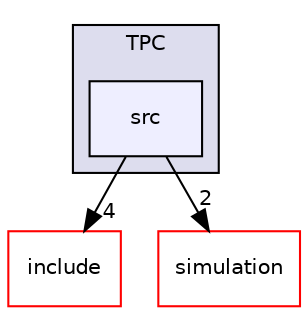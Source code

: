 digraph "/home/travis/build/AliceO2Group/AliceO2/DataFormats/Detectors/TPC/src" {
  bgcolor=transparent;
  compound=true
  node [ fontsize="10", fontname="Helvetica"];
  edge [ labelfontsize="10", labelfontname="Helvetica"];
  subgraph clusterdir_87e4e27fa2128902da5e37b3e7ab3f52 {
    graph [ bgcolor="#ddddee", pencolor="black", label="TPC" fontname="Helvetica", fontsize="10", URL="dir_87e4e27fa2128902da5e37b3e7ab3f52.html"]
  dir_99a7a708919c9221801ca7c93b79d194 [shape=box, label="src", style="filled", fillcolor="#eeeeff", pencolor="black", URL="dir_99a7a708919c9221801ca7c93b79d194.html"];
  }
  dir_6f22cbd49ee75d810f2bfe3ea5accc3c [shape=box label="include" color="red" URL="dir_6f22cbd49ee75d810f2bfe3ea5accc3c.html"];
  dir_047746f9f311f49446db9474b7431d0d [shape=box label="simulation" color="red" URL="dir_047746f9f311f49446db9474b7431d0d.html"];
  dir_99a7a708919c9221801ca7c93b79d194->dir_6f22cbd49ee75d810f2bfe3ea5accc3c [headlabel="4", labeldistance=1.5 headhref="dir_000076_000073.html"];
  dir_99a7a708919c9221801ca7c93b79d194->dir_047746f9f311f49446db9474b7431d0d [headlabel="2", labeldistance=1.5 headhref="dir_000076_000129.html"];
}
